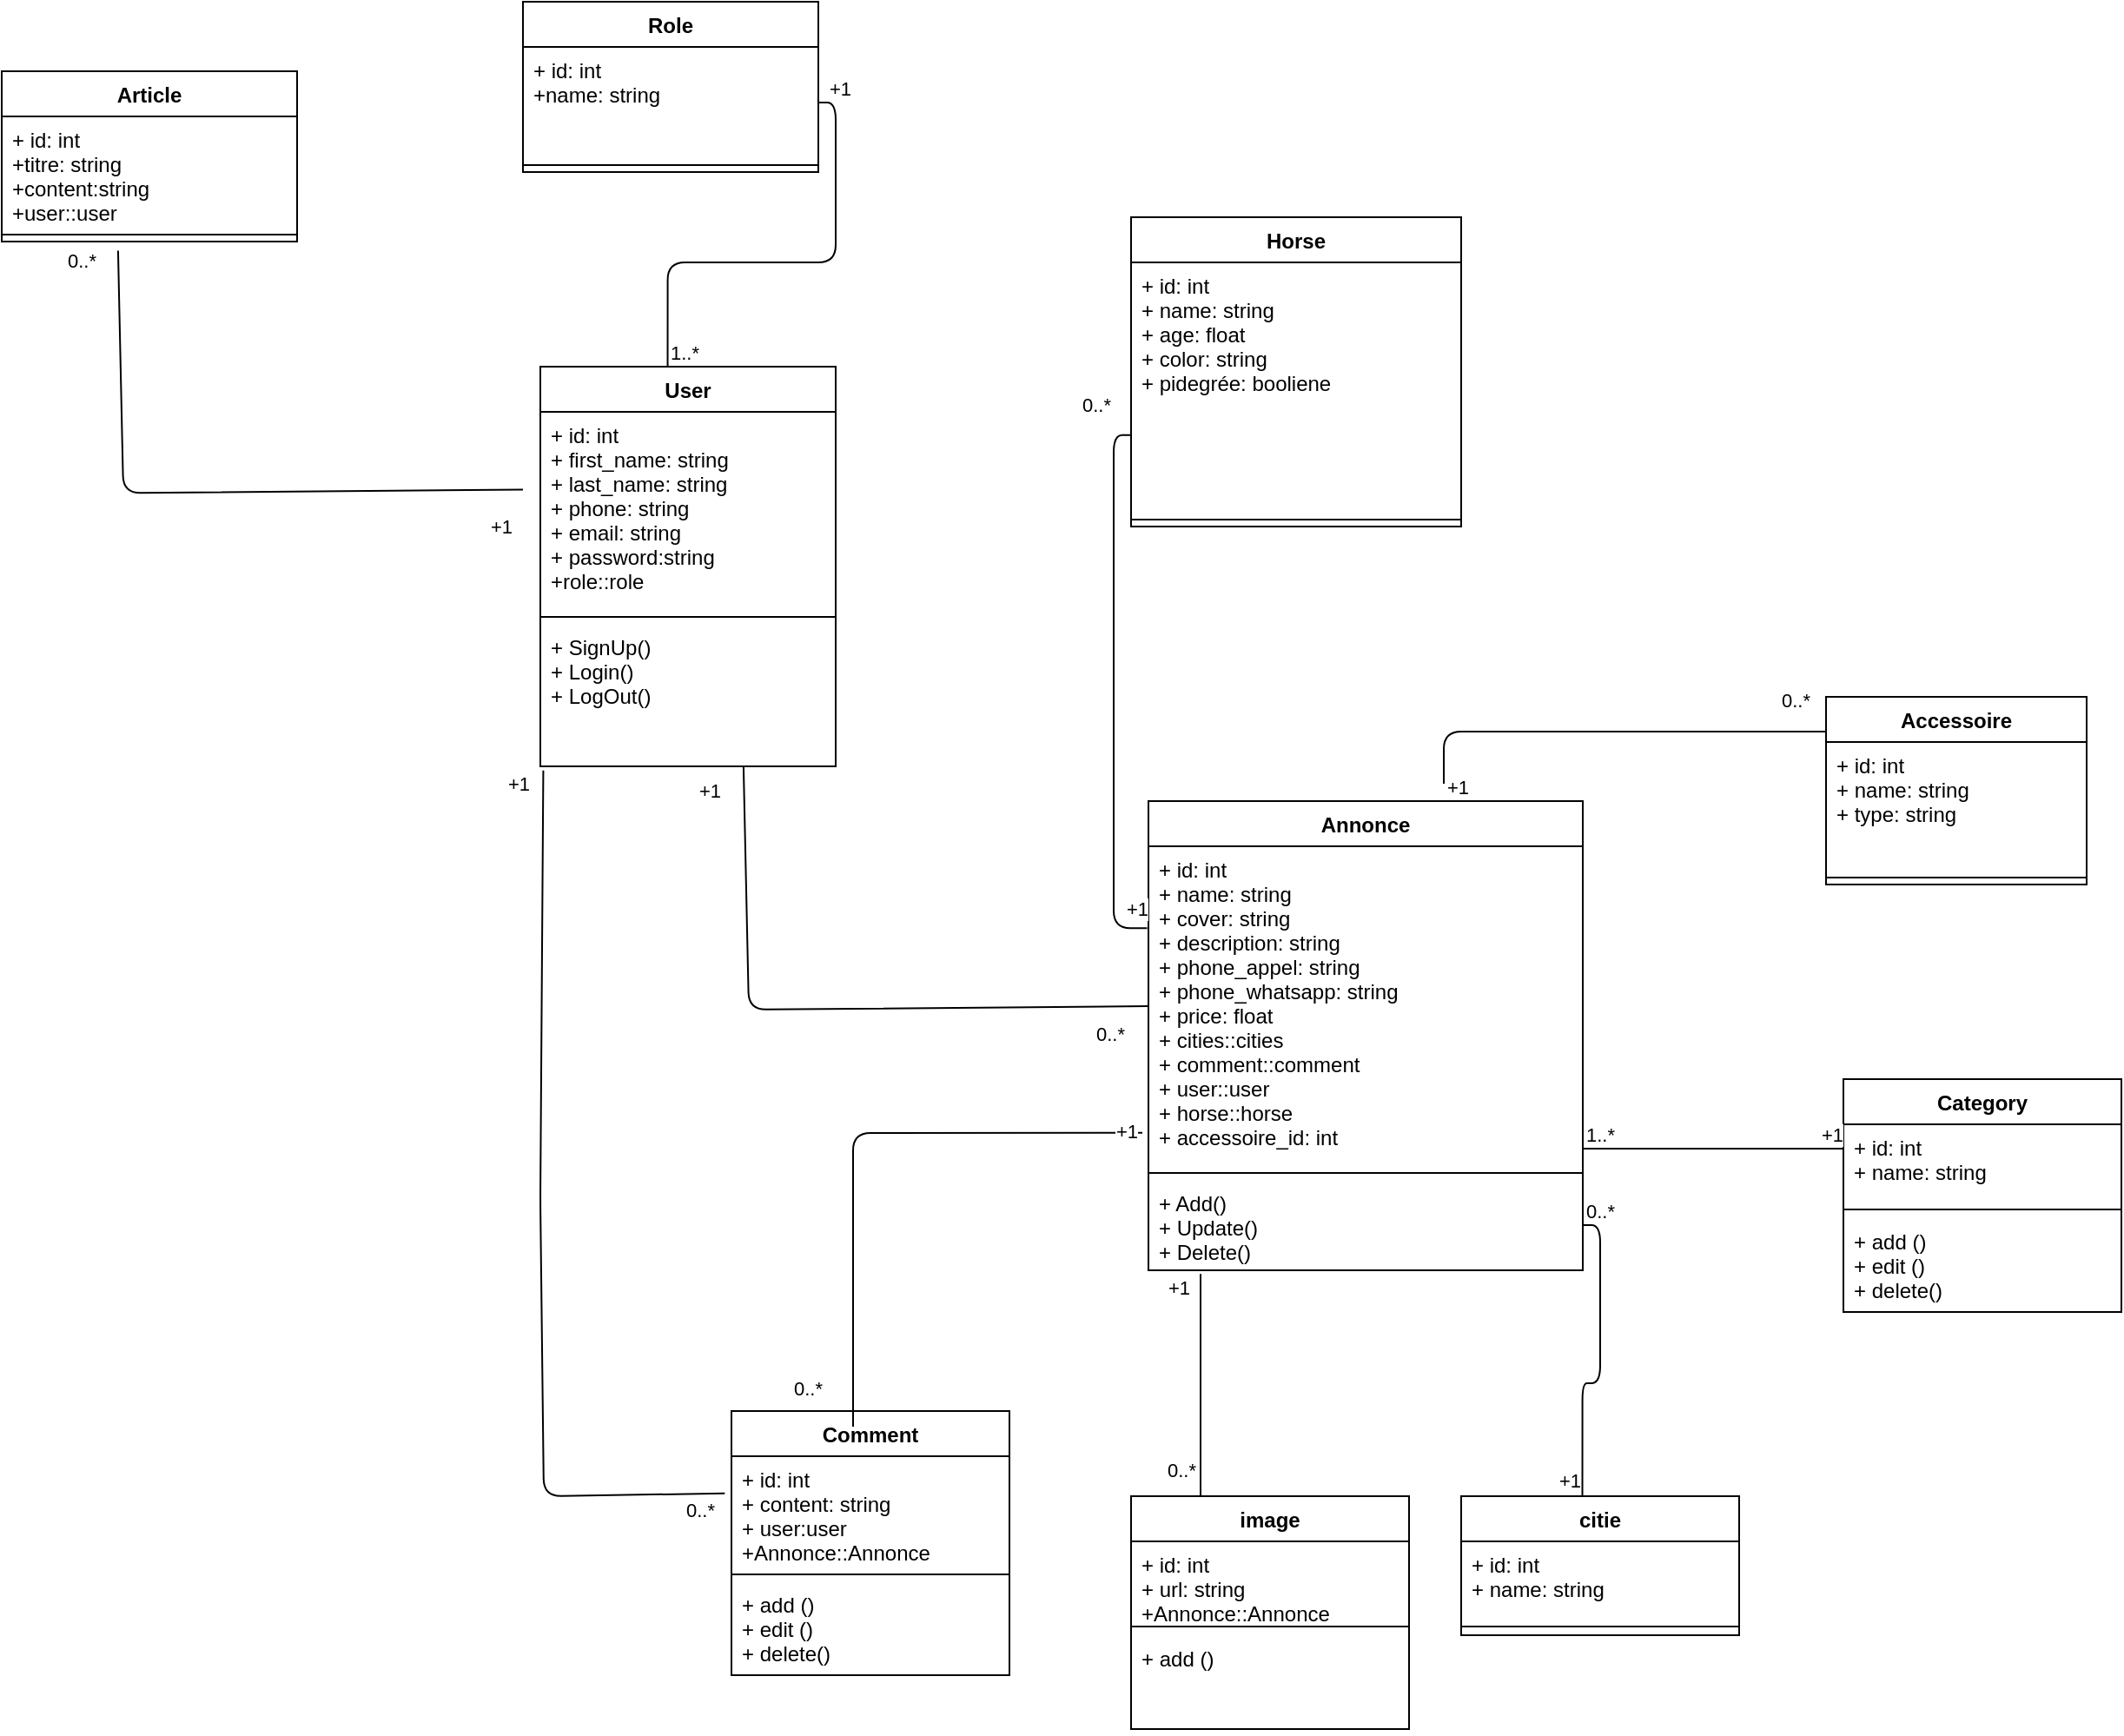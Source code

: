<mxfile>
    <diagram id="pelvpnvXU8syXT8nhReJ" name="Page-1">
        <mxGraphModel dx="1379" dy="396" grid="1" gridSize="10" guides="1" tooltips="1" connect="1" arrows="1" fold="1" page="1" pageScale="1" pageWidth="850" pageHeight="1100" math="0" shadow="0">
            <root>
                <mxCell id="0"/>
                <mxCell id="1" parent="0"/>
                <mxCell id="3" value="Annonce" style="swimlane;fontStyle=1;align=center;verticalAlign=top;childLayout=stackLayout;horizontal=1;startSize=26;horizontalStack=0;resizeParent=1;resizeParentMax=0;resizeLast=0;collapsible=1;marginBottom=0;" parent="1" vertex="1">
                    <mxGeometry x="470" y="470" width="250" height="270" as="geometry">
                        <mxRectangle x="290" y="150" width="100" height="30" as="alternateBounds"/>
                    </mxGeometry>
                </mxCell>
                <mxCell id="4" value="+ id: int&#10;+ name: string&#10;+ cover: string&#10;+ description: string &#10;+ phone_appel: string&#10;+ phone_whatsapp: string&#10;+ price: float&#10;+ cities::cities&#10;+ comment::comment&#10;+ user::user&#10;+ horse::horse&#10;+ accessoire_id: int" style="text;strokeColor=none;fillColor=none;align=left;verticalAlign=top;spacingLeft=4;spacingRight=4;overflow=hidden;rotatable=0;points=[[0,0.5],[1,0.5]];portConstraint=eastwest;" parent="3" vertex="1">
                    <mxGeometry y="26" width="250" height="184" as="geometry"/>
                </mxCell>
                <mxCell id="5" value="" style="line;strokeWidth=1;fillColor=none;align=left;verticalAlign=middle;spacingTop=-1;spacingLeft=3;spacingRight=3;rotatable=0;labelPosition=right;points=[];portConstraint=eastwest;strokeColor=inherit;" parent="3" vertex="1">
                    <mxGeometry y="210" width="250" height="8" as="geometry"/>
                </mxCell>
                <mxCell id="6" value="+ Add()&#10;+ Update()&#10;+ Delete()" style="text;strokeColor=none;fillColor=none;align=left;verticalAlign=top;spacingLeft=4;spacingRight=4;overflow=hidden;rotatable=0;points=[[0,0.5],[1,0.5]];portConstraint=eastwest;" parent="3" vertex="1">
                    <mxGeometry y="218" width="250" height="52" as="geometry"/>
                </mxCell>
                <mxCell id="10" value="User" style="swimlane;fontStyle=1;align=center;verticalAlign=top;childLayout=stackLayout;horizontal=1;startSize=26;horizontalStack=0;resizeParent=1;resizeParentMax=0;resizeLast=0;collapsible=1;marginBottom=0;" parent="1" vertex="1">
                    <mxGeometry x="120" y="220" width="170" height="230" as="geometry"/>
                </mxCell>
                <mxCell id="11" value="+ id: int&#10;+ first_name: string&#10;+ last_name: string&#10;+ phone: string&#10;+ email: string&#10;+ password:string&#10;+role::role" style="text;strokeColor=none;fillColor=none;align=left;verticalAlign=top;spacingLeft=4;spacingRight=4;overflow=hidden;rotatable=0;points=[[0,0.5],[1,0.5]];portConstraint=eastwest;" parent="10" vertex="1">
                    <mxGeometry y="26" width="170" height="114" as="geometry"/>
                </mxCell>
                <mxCell id="12" value="" style="line;strokeWidth=1;fillColor=none;align=left;verticalAlign=middle;spacingTop=-1;spacingLeft=3;spacingRight=3;rotatable=0;labelPosition=right;points=[];portConstraint=eastwest;strokeColor=inherit;" parent="10" vertex="1">
                    <mxGeometry y="140" width="170" height="8" as="geometry"/>
                </mxCell>
                <mxCell id="13" value="+ SignUp()&#10;+ Login()&#10;+ LogOut()" style="text;strokeColor=none;fillColor=none;align=left;verticalAlign=top;spacingLeft=4;spacingRight=4;overflow=hidden;rotatable=0;points=[[0,0.5],[1,0.5]];portConstraint=eastwest;" parent="10" vertex="1">
                    <mxGeometry y="148" width="170" height="82" as="geometry"/>
                </mxCell>
                <mxCell id="15" value="Horse" style="swimlane;fontStyle=1;align=center;verticalAlign=top;childLayout=stackLayout;horizontal=1;startSize=26;horizontalStack=0;resizeParent=1;resizeParentMax=0;resizeLast=0;collapsible=1;marginBottom=0;" parent="1" vertex="1">
                    <mxGeometry x="460" y="134" width="190" height="178" as="geometry"/>
                </mxCell>
                <mxCell id="16" value="+ id: int&#10;+ name: string&#10;+ age: float&#10;+ color: string&#10;+ pidegrée: booliene" style="text;strokeColor=none;fillColor=none;align=left;verticalAlign=top;spacingLeft=4;spacingRight=4;overflow=hidden;rotatable=0;points=[[0,0.5],[1,0.5]];portConstraint=eastwest;" parent="15" vertex="1">
                    <mxGeometry y="26" width="190" height="144" as="geometry"/>
                </mxCell>
                <mxCell id="17" value="" style="line;strokeWidth=1;fillColor=none;align=left;verticalAlign=middle;spacingTop=-1;spacingLeft=3;spacingRight=3;rotatable=0;labelPosition=right;points=[];portConstraint=eastwest;strokeColor=inherit;" parent="15" vertex="1">
                    <mxGeometry y="170" width="190" height="8" as="geometry"/>
                </mxCell>
                <mxCell id="19" value="Accessoire" style="swimlane;fontStyle=1;align=center;verticalAlign=top;childLayout=stackLayout;horizontal=1;startSize=26;horizontalStack=0;resizeParent=1;resizeParentMax=0;resizeLast=0;collapsible=1;marginBottom=0;" parent="1" vertex="1">
                    <mxGeometry x="860" y="410" width="150" height="108" as="geometry"/>
                </mxCell>
                <mxCell id="20" value="+ id: int&#10;+ name: string&#10;+ type: string" style="text;strokeColor=none;fillColor=none;align=left;verticalAlign=top;spacingLeft=4;spacingRight=4;overflow=hidden;rotatable=0;points=[[0,0.5],[1,0.5]];portConstraint=eastwest;" parent="19" vertex="1">
                    <mxGeometry y="26" width="150" height="74" as="geometry"/>
                </mxCell>
                <mxCell id="21" value="" style="line;strokeWidth=1;fillColor=none;align=left;verticalAlign=middle;spacingTop=-1;spacingLeft=3;spacingRight=3;rotatable=0;labelPosition=right;points=[];portConstraint=eastwest;strokeColor=inherit;" parent="19" vertex="1">
                    <mxGeometry y="100" width="150" height="8" as="geometry"/>
                </mxCell>
                <mxCell id="23" value="Role" style="swimlane;fontStyle=1;align=center;verticalAlign=top;childLayout=stackLayout;horizontal=1;startSize=26;horizontalStack=0;resizeParent=1;resizeParentMax=0;resizeLast=0;collapsible=1;marginBottom=0;" parent="1" vertex="1">
                    <mxGeometry x="110" y="10" width="170" height="98" as="geometry"/>
                </mxCell>
                <mxCell id="24" value="+ id: int&#10;+name: string" style="text;strokeColor=none;fillColor=none;align=left;verticalAlign=top;spacingLeft=4;spacingRight=4;overflow=hidden;rotatable=0;points=[[0,0.5],[1,0.5]];portConstraint=eastwest;" parent="23" vertex="1">
                    <mxGeometry y="26" width="170" height="64" as="geometry"/>
                </mxCell>
                <mxCell id="25" value="" style="line;strokeWidth=1;fillColor=none;align=left;verticalAlign=middle;spacingTop=-1;spacingLeft=3;spacingRight=3;rotatable=0;labelPosition=right;points=[];portConstraint=eastwest;strokeColor=inherit;" parent="23" vertex="1">
                    <mxGeometry y="90" width="170" height="8" as="geometry"/>
                </mxCell>
                <mxCell id="27" value="Comment" style="swimlane;fontStyle=1;align=center;verticalAlign=top;childLayout=stackLayout;horizontal=1;startSize=26;horizontalStack=0;resizeParent=1;resizeParentMax=0;resizeLast=0;collapsible=1;marginBottom=0;" parent="1" vertex="1">
                    <mxGeometry x="230" y="821" width="160" height="152" as="geometry"/>
                </mxCell>
                <mxCell id="28" value="+ id: int&#10;+ content: string&#10;+ user:user&#10;+Annonce::Annonce" style="text;strokeColor=none;fillColor=none;align=left;verticalAlign=top;spacingLeft=4;spacingRight=4;overflow=hidden;rotatable=0;points=[[0,0.5],[1,0.5]];portConstraint=eastwest;" parent="27" vertex="1">
                    <mxGeometry y="26" width="160" height="64" as="geometry"/>
                </mxCell>
                <mxCell id="29" value="" style="line;strokeWidth=1;fillColor=none;align=left;verticalAlign=middle;spacingTop=-1;spacingLeft=3;spacingRight=3;rotatable=0;labelPosition=right;points=[];portConstraint=eastwest;" parent="27" vertex="1">
                    <mxGeometry y="90" width="160" height="8" as="geometry"/>
                </mxCell>
                <mxCell id="30" value="+ add ()&#10;+ edit ()&#10;+ delete()" style="text;strokeColor=none;fillColor=none;align=left;verticalAlign=top;spacingLeft=4;spacingRight=4;overflow=hidden;rotatable=0;points=[[0,0.5],[1,0.5]];portConstraint=eastwest;" parent="27" vertex="1">
                    <mxGeometry y="98" width="160" height="54" as="geometry"/>
                </mxCell>
                <mxCell id="33" value="Category" style="swimlane;fontStyle=1;align=center;verticalAlign=top;childLayout=stackLayout;horizontal=1;startSize=26;horizontalStack=0;resizeParent=1;resizeParentMax=0;resizeLast=0;collapsible=1;marginBottom=0;" parent="1" vertex="1">
                    <mxGeometry x="870" y="630" width="160" height="134" as="geometry"/>
                </mxCell>
                <mxCell id="34" value="+ id: int&#10;+ name: string" style="text;strokeColor=none;fillColor=none;align=left;verticalAlign=top;spacingLeft=4;spacingRight=4;overflow=hidden;rotatable=0;points=[[0,0.5],[1,0.5]];portConstraint=eastwest;" parent="33" vertex="1">
                    <mxGeometry y="26" width="160" height="44" as="geometry"/>
                </mxCell>
                <mxCell id="35" value="" style="line;strokeWidth=1;fillColor=none;align=left;verticalAlign=middle;spacingTop=-1;spacingLeft=3;spacingRight=3;rotatable=0;labelPosition=right;points=[];portConstraint=eastwest;" parent="33" vertex="1">
                    <mxGeometry y="70" width="160" height="10" as="geometry"/>
                </mxCell>
                <mxCell id="36" value="+ add ()&#10;+ edit ()&#10;+ delete()" style="text;strokeColor=none;fillColor=none;align=left;verticalAlign=top;spacingLeft=4;spacingRight=4;overflow=hidden;rotatable=0;points=[[0,0.5],[1,0.5]];portConstraint=eastwest;" parent="33" vertex="1">
                    <mxGeometry y="80" width="160" height="54" as="geometry"/>
                </mxCell>
                <mxCell id="45" value="" style="endArrow=none;html=1;edgeStyle=orthogonalEdgeStyle;exitX=0.431;exitY=0.001;exitDx=0;exitDy=0;exitPerimeter=0;" parent="1" source="10" target="24" edge="1">
                    <mxGeometry relative="1" as="geometry">
                        <mxPoint x="190" y="200" as="sourcePoint"/>
                        <mxPoint x="350" y="200" as="targetPoint"/>
                    </mxGeometry>
                </mxCell>
                <mxCell id="46" value="1..*" style="edgeLabel;resizable=0;html=1;align=left;verticalAlign=bottom;" parent="45" connectable="0" vertex="1">
                    <mxGeometry x="-1" relative="1" as="geometry"/>
                </mxCell>
                <mxCell id="47" value="+1" style="edgeLabel;resizable=0;html=1;align=right;verticalAlign=bottom;" parent="45" connectable="0" vertex="1">
                    <mxGeometry x="1" relative="1" as="geometry">
                        <mxPoint x="20" as="offset"/>
                    </mxGeometry>
                </mxCell>
                <mxCell id="49" value="" style="endArrow=none;html=1;edgeStyle=orthogonalEdgeStyle;exitX=-0.003;exitY=0.256;exitDx=0;exitDy=0;exitPerimeter=0;entryX=-0.001;entryY=0.69;entryDx=0;entryDy=0;entryPerimeter=0;" parent="1" source="4" target="16" edge="1">
                    <mxGeometry relative="1" as="geometry">
                        <mxPoint x="440" y="460" as="sourcePoint"/>
                        <mxPoint x="450" y="260" as="targetPoint"/>
                    </mxGeometry>
                </mxCell>
                <mxCell id="50" value="0..*" style="edgeLabel;resizable=0;html=1;align=left;verticalAlign=bottom;" parent="49" connectable="0" vertex="1">
                    <mxGeometry x="-1" relative="1" as="geometry">
                        <mxPoint x="-39" y="-293" as="offset"/>
                    </mxGeometry>
                </mxCell>
                <mxCell id="51" value="+1" style="edgeLabel;resizable=0;html=1;align=right;verticalAlign=bottom;" parent="49" connectable="0" vertex="1">
                    <mxGeometry x="1" relative="1" as="geometry">
                        <mxPoint x="10" y="281" as="offset"/>
                    </mxGeometry>
                </mxCell>
                <mxCell id="57" value="0..*" style="edgeLabel;resizable=0;html=1;align=left;verticalAlign=bottom;" parent="1" connectable="0" vertex="1">
                    <mxGeometry x="280" y="810.004" as="geometry">
                        <mxPoint x="-16" y="6" as="offset"/>
                    </mxGeometry>
                </mxCell>
                <mxCell id="58" value="" style="endArrow=none;html=1;edgeStyle=orthogonalEdgeStyle;" parent="1" edge="1">
                    <mxGeometry relative="1" as="geometry">
                        <mxPoint x="640" y="460" as="sourcePoint"/>
                        <mxPoint x="860" y="430" as="targetPoint"/>
                        <Array as="points">
                            <mxPoint x="690" y="430"/>
                            <mxPoint x="690" y="430"/>
                        </Array>
                    </mxGeometry>
                </mxCell>
                <mxCell id="59" value="+1" style="edgeLabel;resizable=0;html=1;align=left;verticalAlign=bottom;" parent="58" connectable="0" vertex="1">
                    <mxGeometry x="-1" relative="1" as="geometry">
                        <mxPoint y="10" as="offset"/>
                    </mxGeometry>
                </mxCell>
                <mxCell id="60" value="0..*" style="edgeLabel;resizable=0;html=1;align=right;verticalAlign=bottom;" parent="58" connectable="0" vertex="1">
                    <mxGeometry x="1" relative="1" as="geometry">
                        <mxPoint x="-9" y="-10" as="offset"/>
                    </mxGeometry>
                </mxCell>
                <mxCell id="61" value="" style="endArrow=none;html=1;edgeStyle=orthogonalEdgeStyle;" parent="1" edge="1">
                    <mxGeometry relative="1" as="geometry">
                        <mxPoint x="720" y="670" as="sourcePoint"/>
                        <mxPoint x="870" y="670" as="targetPoint"/>
                    </mxGeometry>
                </mxCell>
                <mxCell id="62" value="1..*" style="edgeLabel;resizable=0;html=1;align=left;verticalAlign=bottom;" parent="61" connectable="0" vertex="1">
                    <mxGeometry x="-1" relative="1" as="geometry"/>
                </mxCell>
                <mxCell id="63" value="+1" style="edgeLabel;resizable=0;html=1;align=right;verticalAlign=bottom;" parent="61" connectable="0" vertex="1">
                    <mxGeometry x="1" relative="1" as="geometry"/>
                </mxCell>
                <mxCell id="66" value="" style="endArrow=none;html=1;entryX=-0.014;entryY=0.896;entryDx=0;entryDy=0;entryPerimeter=0;" parent="1" target="4" edge="1">
                    <mxGeometry width="50" height="50" relative="1" as="geometry">
                        <mxPoint x="300" y="830" as="sourcePoint"/>
                        <mxPoint x="390" y="890" as="targetPoint"/>
                        <Array as="points">
                            <mxPoint x="300" y="661"/>
                        </Array>
                    </mxGeometry>
                </mxCell>
                <mxCell id="74" value="+1" style="edgeLabel;resizable=0;html=1;align=right;verticalAlign=bottom;" parent="1" connectable="0" vertex="1">
                    <mxGeometry x="459.996" y="660" as="geometry">
                        <mxPoint x="5" y="8" as="offset"/>
                    </mxGeometry>
                </mxCell>
                <mxCell id="75" value="" style="endArrow=none;html=1;entryX=0;entryY=0.5;entryDx=0;entryDy=0;exitX=0.688;exitY=1.006;exitDx=0;exitDy=0;exitPerimeter=0;" parent="1" source="13" target="4" edge="1">
                    <mxGeometry width="50" height="50" relative="1" as="geometry">
                        <mxPoint x="160" y="590" as="sourcePoint"/>
                        <mxPoint x="310" y="530" as="targetPoint"/>
                        <Array as="points">
                            <mxPoint x="240" y="590"/>
                        </Array>
                    </mxGeometry>
                </mxCell>
                <mxCell id="76" value="0..*" style="edgeLabel;resizable=0;html=1;align=left;verticalAlign=bottom;" parent="1" connectable="0" vertex="1">
                    <mxGeometry x="450" y="600.004" as="geometry">
                        <mxPoint x="-12" y="12" as="offset"/>
                    </mxGeometry>
                </mxCell>
                <mxCell id="77" value="+1" style="edgeLabel;resizable=0;html=1;align=right;verticalAlign=bottom;" parent="1" connectable="0" vertex="1">
                    <mxGeometry x="219.996" y="464" as="geometry">
                        <mxPoint x="5" y="8" as="offset"/>
                    </mxGeometry>
                </mxCell>
                <mxCell id="78" value="citie" style="swimlane;fontStyle=1;align=center;verticalAlign=top;childLayout=stackLayout;horizontal=1;startSize=26;horizontalStack=0;resizeParent=1;resizeParentMax=0;resizeLast=0;collapsible=1;marginBottom=0;" vertex="1" parent="1">
                    <mxGeometry x="650" y="870" width="160" height="80" as="geometry"/>
                </mxCell>
                <mxCell id="79" value="+ id: int&#10;+ name: string" style="text;strokeColor=none;fillColor=none;align=left;verticalAlign=top;spacingLeft=4;spacingRight=4;overflow=hidden;rotatable=0;points=[[0,0.5],[1,0.5]];portConstraint=eastwest;" vertex="1" parent="78">
                    <mxGeometry y="26" width="160" height="44" as="geometry"/>
                </mxCell>
                <mxCell id="80" value="" style="line;strokeWidth=1;fillColor=none;align=left;verticalAlign=middle;spacingTop=-1;spacingLeft=3;spacingRight=3;rotatable=0;labelPosition=right;points=[];portConstraint=eastwest;" vertex="1" parent="78">
                    <mxGeometry y="70" width="160" height="10" as="geometry"/>
                </mxCell>
                <mxCell id="82" value="" style="endArrow=none;html=1;edgeStyle=orthogonalEdgeStyle;entryX=0.436;entryY=-0.003;entryDx=0;entryDy=0;entryPerimeter=0;" edge="1" parent="1" source="6" target="78">
                    <mxGeometry relative="1" as="geometry">
                        <mxPoint x="655" y="840" as="sourcePoint"/>
                        <mxPoint x="805" y="840" as="targetPoint"/>
                    </mxGeometry>
                </mxCell>
                <mxCell id="83" value="0..*" style="edgeLabel;resizable=0;html=1;align=left;verticalAlign=bottom;" connectable="0" vertex="1" parent="82">
                    <mxGeometry x="-1" relative="1" as="geometry"/>
                </mxCell>
                <mxCell id="84" value="+1" style="edgeLabel;resizable=0;html=1;align=right;verticalAlign=bottom;" connectable="0" vertex="1" parent="82">
                    <mxGeometry x="1" relative="1" as="geometry"/>
                </mxCell>
                <mxCell id="85" value="" style="endArrow=none;html=1;entryX=0.01;entryY=1.029;entryDx=0;entryDy=0;entryPerimeter=0;exitX=-0.024;exitY=0.334;exitDx=0;exitDy=0;exitPerimeter=0;" edge="1" parent="1" source="28" target="13">
                    <mxGeometry width="50" height="50" relative="1" as="geometry">
                        <mxPoint x="122" y="950" as="sourcePoint"/>
                        <mxPoint x="230" y="690.004" as="targetPoint"/>
                        <Array as="points">
                            <mxPoint x="122" y="870"/>
                            <mxPoint x="120" y="700"/>
                        </Array>
                    </mxGeometry>
                </mxCell>
                <mxCell id="86" value="0..*" style="edgeLabel;resizable=0;html=1;align=left;verticalAlign=bottom;" connectable="0" vertex="1" parent="1">
                    <mxGeometry x="220" y="880.004" as="geometry">
                        <mxPoint x="-18" y="6" as="offset"/>
                    </mxGeometry>
                </mxCell>
                <mxCell id="87" value="+1" style="edgeLabel;resizable=0;html=1;align=right;verticalAlign=bottom;" connectable="0" vertex="1" parent="1">
                    <mxGeometry x="109.996" y="460" as="geometry">
                        <mxPoint x="5" y="8" as="offset"/>
                    </mxGeometry>
                </mxCell>
                <mxCell id="88" value="Article" style="swimlane;fontStyle=1;align=center;verticalAlign=top;childLayout=stackLayout;horizontal=1;startSize=26;horizontalStack=0;resizeParent=1;resizeParentMax=0;resizeLast=0;collapsible=1;marginBottom=0;" vertex="1" parent="1">
                    <mxGeometry x="-190" y="50" width="170" height="98" as="geometry"/>
                </mxCell>
                <mxCell id="89" value="+ id: int&#10;+titre: string&#10;+content:string&#10;+user::user" style="text;strokeColor=none;fillColor=none;align=left;verticalAlign=top;spacingLeft=4;spacingRight=4;overflow=hidden;rotatable=0;points=[[0,0.5],[1,0.5]];portConstraint=eastwest;" vertex="1" parent="88">
                    <mxGeometry y="26" width="170" height="64" as="geometry"/>
                </mxCell>
                <mxCell id="90" value="" style="line;strokeWidth=1;fillColor=none;align=left;verticalAlign=middle;spacingTop=-1;spacingLeft=3;spacingRight=3;rotatable=0;labelPosition=right;points=[];portConstraint=eastwest;strokeColor=inherit;" vertex="1" parent="88">
                    <mxGeometry y="90" width="170" height="8" as="geometry"/>
                </mxCell>
                <mxCell id="91" value="" style="endArrow=none;html=1;entryX=0;entryY=0.5;entryDx=0;entryDy=0;exitX=0.688;exitY=1.006;exitDx=0;exitDy=0;exitPerimeter=0;" edge="1" parent="1">
                    <mxGeometry width="50" height="50" relative="1" as="geometry">
                        <mxPoint x="-123.04" y="153.242" as="sourcePoint"/>
                        <mxPoint x="110" y="290.75" as="targetPoint"/>
                        <Array as="points">
                            <mxPoint x="-120" y="292.75"/>
                        </Array>
                    </mxGeometry>
                </mxCell>
                <mxCell id="92" value="0..*" style="edgeLabel;resizable=0;html=1;align=left;verticalAlign=bottom;" connectable="0" vertex="1" parent="1">
                    <mxGeometry x="-140" y="160.004" as="geometry">
                        <mxPoint x="-14" y="7" as="offset"/>
                    </mxGeometry>
                </mxCell>
                <mxCell id="93" value="+1" style="edgeLabel;resizable=0;html=1;align=right;verticalAlign=bottom;" connectable="0" vertex="1" parent="1">
                    <mxGeometry x="99.996" y="312" as="geometry">
                        <mxPoint x="5" y="8" as="offset"/>
                    </mxGeometry>
                </mxCell>
                <mxCell id="95" value="image" style="swimlane;fontStyle=1;align=center;verticalAlign=top;childLayout=stackLayout;horizontal=1;startSize=26;horizontalStack=0;resizeParent=1;resizeParentMax=0;resizeLast=0;collapsible=1;marginBottom=0;" vertex="1" parent="1">
                    <mxGeometry x="460" y="870" width="160" height="134" as="geometry"/>
                </mxCell>
                <mxCell id="96" value="+ id: int&#10;+ url: string&#10;+Annonce::Annonce" style="text;strokeColor=none;fillColor=none;align=left;verticalAlign=top;spacingLeft=4;spacingRight=4;overflow=hidden;rotatable=0;points=[[0,0.5],[1,0.5]];portConstraint=eastwest;" vertex="1" parent="95">
                    <mxGeometry y="26" width="160" height="44" as="geometry"/>
                </mxCell>
                <mxCell id="97" value="" style="line;strokeWidth=1;fillColor=none;align=left;verticalAlign=middle;spacingTop=-1;spacingLeft=3;spacingRight=3;rotatable=0;labelPosition=right;points=[];portConstraint=eastwest;" vertex="1" parent="95">
                    <mxGeometry y="70" width="160" height="10" as="geometry"/>
                </mxCell>
                <mxCell id="98" value="+ add ()&#10;" style="text;strokeColor=none;fillColor=none;align=left;verticalAlign=top;spacingLeft=4;spacingRight=4;overflow=hidden;rotatable=0;points=[[0,0.5],[1,0.5]];portConstraint=eastwest;" vertex="1" parent="95">
                    <mxGeometry y="80" width="160" height="54" as="geometry"/>
                </mxCell>
                <mxCell id="99" value="" style="endArrow=none;html=1;exitX=0.25;exitY=0;exitDx=0;exitDy=0;" edge="1" parent="1" source="95">
                    <mxGeometry width="50" height="50" relative="1" as="geometry">
                        <mxPoint x="500" y="860" as="sourcePoint"/>
                        <mxPoint x="500" y="750" as="targetPoint"/>
                        <Array as="points">
                            <mxPoint x="500" y="760.14"/>
                            <mxPoint x="500" y="740"/>
                        </Array>
                    </mxGeometry>
                </mxCell>
                <mxCell id="100" value="0..*" style="edgeLabel;resizable=0;html=1;align=left;verticalAlign=bottom;" connectable="0" vertex="1" parent="1">
                    <mxGeometry x="300" y="830.004" as="geometry">
                        <mxPoint x="179" y="33" as="offset"/>
                    </mxGeometry>
                </mxCell>
                <mxCell id="101" value="+1" style="edgeLabel;resizable=0;html=1;align=right;verticalAlign=bottom;" connectable="0" vertex="1" parent="1">
                    <mxGeometry x="469.996" y="670" as="geometry">
                        <mxPoint x="25" y="88" as="offset"/>
                    </mxGeometry>
                </mxCell>
            </root>
        </mxGraphModel>
    </diagram>
</mxfile>